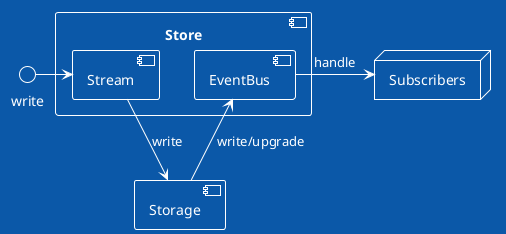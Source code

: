 @startuml
!theme amiga

interface "write" as write

component Store {
  component Stream
  component EventBus
}

component Storage
node Subscribers

write -right-> Stream
Stream --> Storage : write
Storage -> EventBus : write/upgrade
EventBus -right-> Subscribers : handle

@enduml
